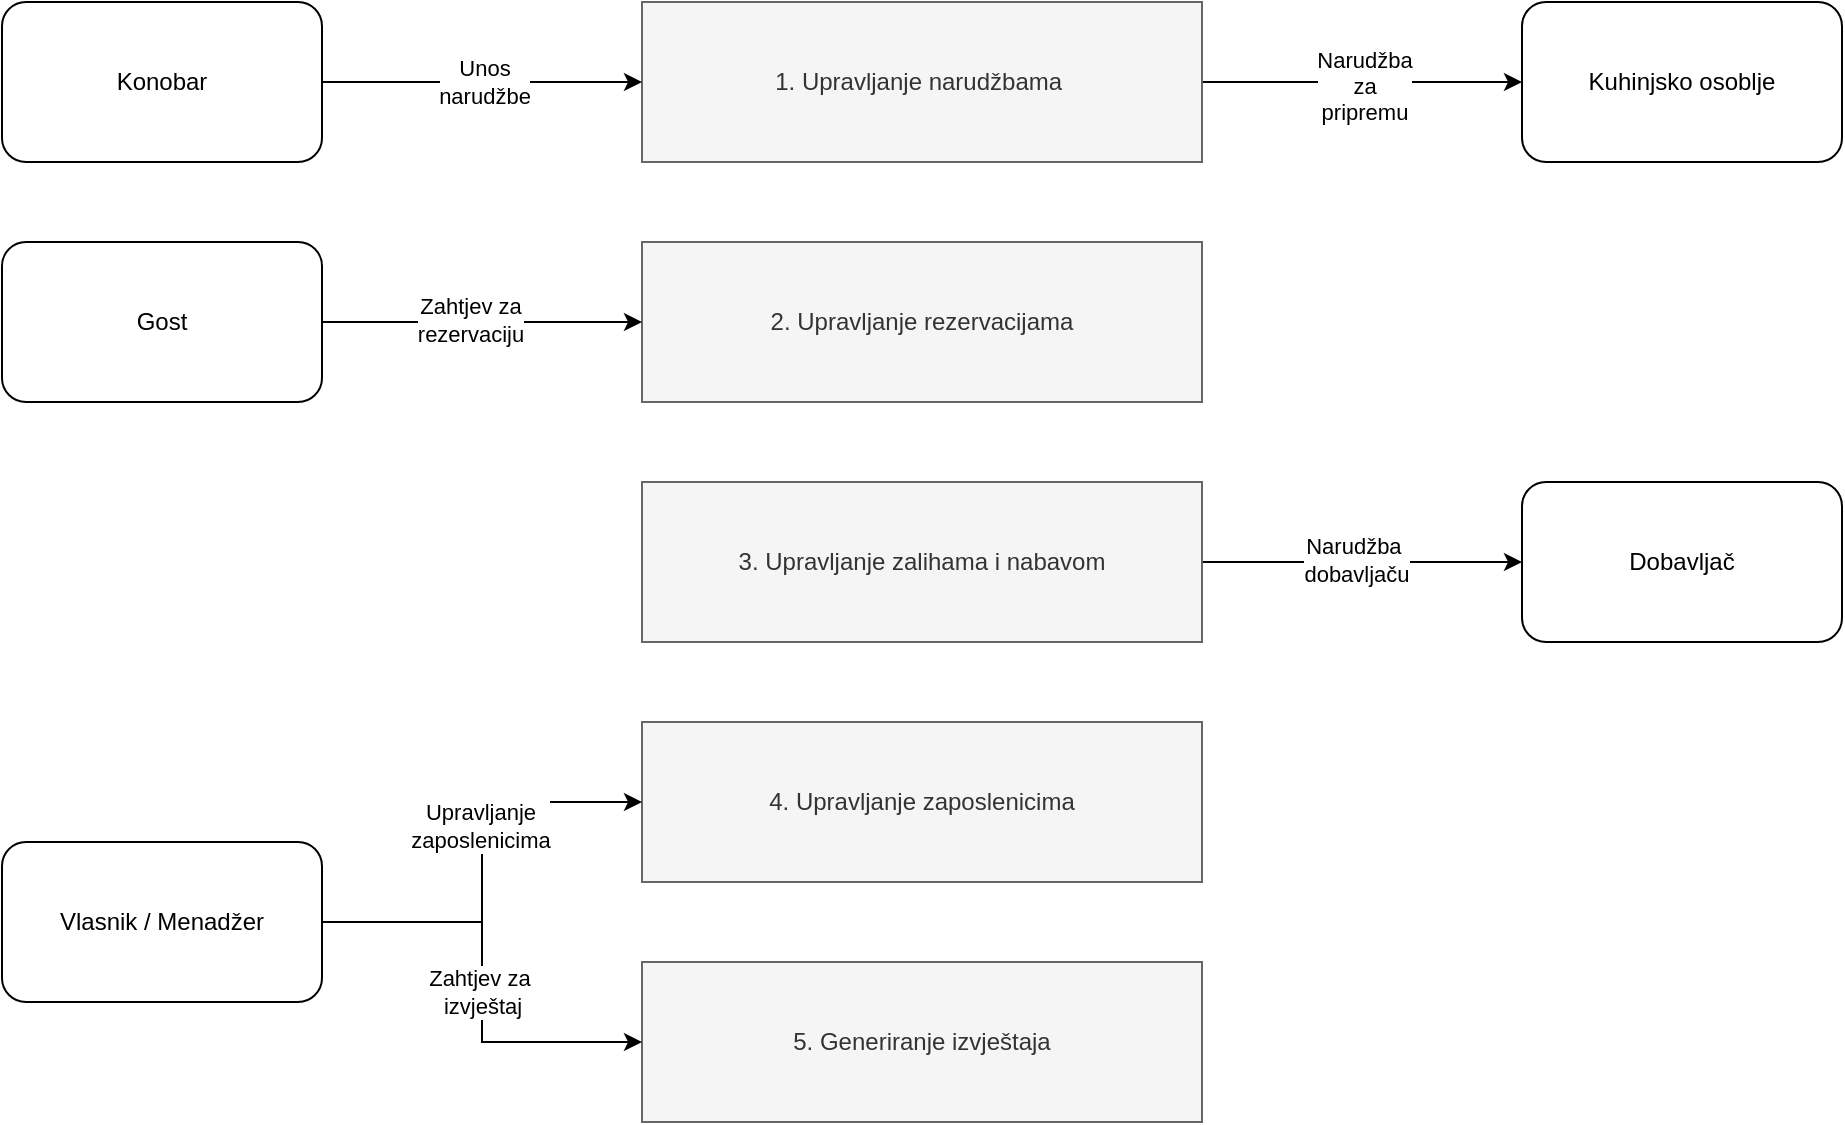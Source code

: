 <mxfile scale="1" border="100" version="26.1.3">
  <diagram name="Page-1" id="kxrtQBPMnSYleZCFBnPV">
    <mxGraphModel dx="1512" dy="1145" grid="1" gridSize="10" guides="1" tooltips="1" connect="1" arrows="1" fold="1" page="0" pageScale="1" pageWidth="827" pageHeight="1169" background="#ffffff" math="0" shadow="0">
      <root>
        <mxCell id="0" />
        <mxCell id="1" parent="0" />
        <mxCell id="YCWfUdo7x6KPriQirSMr-32" style="edgeStyle=orthogonalEdgeStyle;rounded=0;orthogonalLoop=1;jettySize=auto;html=1;exitX=1;exitY=0.5;exitDx=0;exitDy=0;entryX=0;entryY=0.5;entryDx=0;entryDy=0;" parent="1" source="YCWfUdo7x6KPriQirSMr-20" target="YCWfUdo7x6KPriQirSMr-27" edge="1">
          <mxGeometry relative="1" as="geometry" />
        </mxCell>
        <mxCell id="YCWfUdo7x6KPriQirSMr-37" value="Narudžba&lt;div&gt;za&lt;/div&gt;&lt;div&gt;pripremu&lt;/div&gt;" style="edgeLabel;html=1;align=center;verticalAlign=middle;resizable=0;points=[];" parent="YCWfUdo7x6KPriQirSMr-32" vertex="1" connectable="0">
          <mxGeometry x="0.012" y="-2" relative="1" as="geometry">
            <mxPoint as="offset" />
          </mxGeometry>
        </mxCell>
        <mxCell id="YCWfUdo7x6KPriQirSMr-20" value="1. Upravljanje narudžbama&amp;nbsp;" style="rounded=0;whiteSpace=wrap;html=1;fillColor=#F5F5F5;fontColor=#333333;strokeColor=#666666;" parent="1" vertex="1">
          <mxGeometry x="-440" y="-160" width="280" height="80" as="geometry" />
        </mxCell>
        <mxCell id="YCWfUdo7x6KPriQirSMr-21" value="2. Upravljanje rezervacijama" style="rounded=0;whiteSpace=wrap;html=1;fillColor=#F5F5F5;fontColor=#333333;strokeColor=#666666;" parent="1" vertex="1">
          <mxGeometry x="-440" y="-40" width="280" height="80" as="geometry" />
        </mxCell>
        <mxCell id="YCWfUdo7x6KPriQirSMr-33" style="edgeStyle=orthogonalEdgeStyle;rounded=0;orthogonalLoop=1;jettySize=auto;html=1;exitX=1;exitY=0.5;exitDx=0;exitDy=0;" parent="1" source="YCWfUdo7x6KPriQirSMr-22" target="YCWfUdo7x6KPriQirSMr-28" edge="1">
          <mxGeometry relative="1" as="geometry" />
        </mxCell>
        <mxCell id="YCWfUdo7x6KPriQirSMr-39" value="Narudžba&amp;nbsp;&lt;div&gt;dobavljaču&lt;/div&gt;" style="edgeLabel;html=1;align=center;verticalAlign=middle;resizable=0;points=[];" parent="YCWfUdo7x6KPriQirSMr-33" vertex="1" connectable="0">
          <mxGeometry x="-0.041" y="1" relative="1" as="geometry">
            <mxPoint as="offset" />
          </mxGeometry>
        </mxCell>
        <mxCell id="YCWfUdo7x6KPriQirSMr-22" value="3. Upravljanje zalihama i nabavom" style="rounded=0;whiteSpace=wrap;html=1;fillColor=#F5F5F5;fontColor=#333333;strokeColor=#666666;" parent="1" vertex="1">
          <mxGeometry x="-440" y="80" width="280" height="80" as="geometry" />
        </mxCell>
        <mxCell id="YCWfUdo7x6KPriQirSMr-23" value="4. Upravljanje zaposlenicima" style="rounded=0;whiteSpace=wrap;html=1;fillColor=#F5F5F5;fontColor=#333333;strokeColor=#666666;" parent="1" vertex="1">
          <mxGeometry x="-440" y="200" width="280" height="80" as="geometry" />
        </mxCell>
        <mxCell id="YCWfUdo7x6KPriQirSMr-24" value="5. Generiranje izvještaja" style="rounded=0;whiteSpace=wrap;html=1;fillColor=#F5F5F5;fontColor=#333333;strokeColor=#666666;" parent="1" vertex="1">
          <mxGeometry x="-440" y="320" width="280" height="80" as="geometry" />
        </mxCell>
        <mxCell id="YCWfUdo7x6KPriQirSMr-30" style="edgeStyle=orthogonalEdgeStyle;rounded=0;orthogonalLoop=1;jettySize=auto;html=1;" parent="1" source="YCWfUdo7x6KPriQirSMr-25" target="YCWfUdo7x6KPriQirSMr-20" edge="1">
          <mxGeometry relative="1" as="geometry" />
        </mxCell>
        <mxCell id="YCWfUdo7x6KPriQirSMr-36" value="Unos&lt;div&gt;narudžbe&lt;/div&gt;" style="edgeLabel;html=1;align=center;verticalAlign=middle;resizable=0;points=[];" parent="YCWfUdo7x6KPriQirSMr-30" vertex="1" connectable="0">
          <mxGeometry x="0.008" relative="1" as="geometry">
            <mxPoint as="offset" />
          </mxGeometry>
        </mxCell>
        <mxCell id="YCWfUdo7x6KPriQirSMr-25" value="Konobar" style="rounded=1;whiteSpace=wrap;html=1;" parent="1" vertex="1">
          <mxGeometry x="-760" y="-160" width="160" height="80" as="geometry" />
        </mxCell>
        <mxCell id="YCWfUdo7x6KPriQirSMr-31" style="edgeStyle=orthogonalEdgeStyle;rounded=0;orthogonalLoop=1;jettySize=auto;html=1;" parent="1" source="YCWfUdo7x6KPriQirSMr-26" target="YCWfUdo7x6KPriQirSMr-21" edge="1">
          <mxGeometry relative="1" as="geometry" />
        </mxCell>
        <mxCell id="YCWfUdo7x6KPriQirSMr-38" value="Zahtjev za&lt;div&gt;rezervaciju&lt;/div&gt;" style="edgeLabel;html=1;align=center;verticalAlign=middle;resizable=0;points=[];" parent="YCWfUdo7x6KPriQirSMr-31" vertex="1" connectable="0">
          <mxGeometry x="-0.08" y="1" relative="1" as="geometry">
            <mxPoint as="offset" />
          </mxGeometry>
        </mxCell>
        <mxCell id="YCWfUdo7x6KPriQirSMr-26" value="Gost" style="rounded=1;whiteSpace=wrap;html=1;" parent="1" vertex="1">
          <mxGeometry x="-760" y="-40" width="160" height="80" as="geometry" />
        </mxCell>
        <mxCell id="YCWfUdo7x6KPriQirSMr-27" value="Kuhinjsko osoblje" style="rounded=1;whiteSpace=wrap;html=1;" parent="1" vertex="1">
          <mxGeometry y="-160" width="160" height="80" as="geometry" />
        </mxCell>
        <mxCell id="YCWfUdo7x6KPriQirSMr-28" value="Dobavljač" style="rounded=1;whiteSpace=wrap;html=1;" parent="1" vertex="1">
          <mxGeometry y="80" width="160" height="80" as="geometry" />
        </mxCell>
        <mxCell id="YCWfUdo7x6KPriQirSMr-34" style="edgeStyle=orthogonalEdgeStyle;rounded=0;orthogonalLoop=1;jettySize=auto;html=1;exitX=1;exitY=0.5;exitDx=0;exitDy=0;entryX=0;entryY=0.5;entryDx=0;entryDy=0;" parent="1" source="YCWfUdo7x6KPriQirSMr-29" target="YCWfUdo7x6KPriQirSMr-23" edge="1">
          <mxGeometry relative="1" as="geometry" />
        </mxCell>
        <mxCell id="YCWfUdo7x6KPriQirSMr-40" value="Upravljanje&lt;div&gt;zaposlenicima&lt;/div&gt;" style="edgeLabel;html=1;align=center;verticalAlign=middle;resizable=0;points=[];" parent="YCWfUdo7x6KPriQirSMr-34" vertex="1" connectable="0">
          <mxGeometry x="0.168" y="1" relative="1" as="geometry">
            <mxPoint as="offset" />
          </mxGeometry>
        </mxCell>
        <mxCell id="YCWfUdo7x6KPriQirSMr-35" style="edgeStyle=orthogonalEdgeStyle;rounded=0;orthogonalLoop=1;jettySize=auto;html=1;entryX=0;entryY=0.5;entryDx=0;entryDy=0;" parent="1" source="YCWfUdo7x6KPriQirSMr-29" target="YCWfUdo7x6KPriQirSMr-24" edge="1">
          <mxGeometry relative="1" as="geometry" />
        </mxCell>
        <mxCell id="YCWfUdo7x6KPriQirSMr-41" value="Zahtjev za&amp;nbsp;&lt;div&gt;izvještaj&lt;/div&gt;" style="edgeLabel;html=1;align=center;verticalAlign=middle;resizable=0;points=[];" parent="YCWfUdo7x6KPriQirSMr-35" vertex="1" connectable="0">
          <mxGeometry x="0.044" relative="1" as="geometry">
            <mxPoint as="offset" />
          </mxGeometry>
        </mxCell>
        <mxCell id="YCWfUdo7x6KPriQirSMr-29" value="Vlasnik / Menadžer" style="rounded=1;whiteSpace=wrap;html=1;" parent="1" vertex="1">
          <mxGeometry x="-760" y="260" width="160" height="80" as="geometry" />
        </mxCell>
      </root>
    </mxGraphModel>
  </diagram>
</mxfile>
